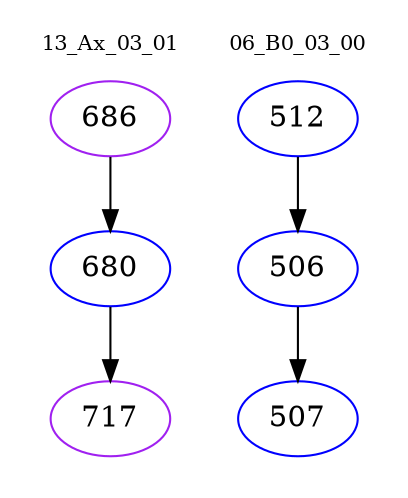 digraph{
subgraph cluster_0 {
color = white
label = "13_Ax_03_01";
fontsize=10;
T0_686 [label="686", color="purple"]
T0_686 -> T0_680 [color="black"]
T0_680 [label="680", color="blue"]
T0_680 -> T0_717 [color="black"]
T0_717 [label="717", color="purple"]
}
subgraph cluster_1 {
color = white
label = "06_B0_03_00";
fontsize=10;
T1_512 [label="512", color="blue"]
T1_512 -> T1_506 [color="black"]
T1_506 [label="506", color="blue"]
T1_506 -> T1_507 [color="black"]
T1_507 [label="507", color="blue"]
}
}
